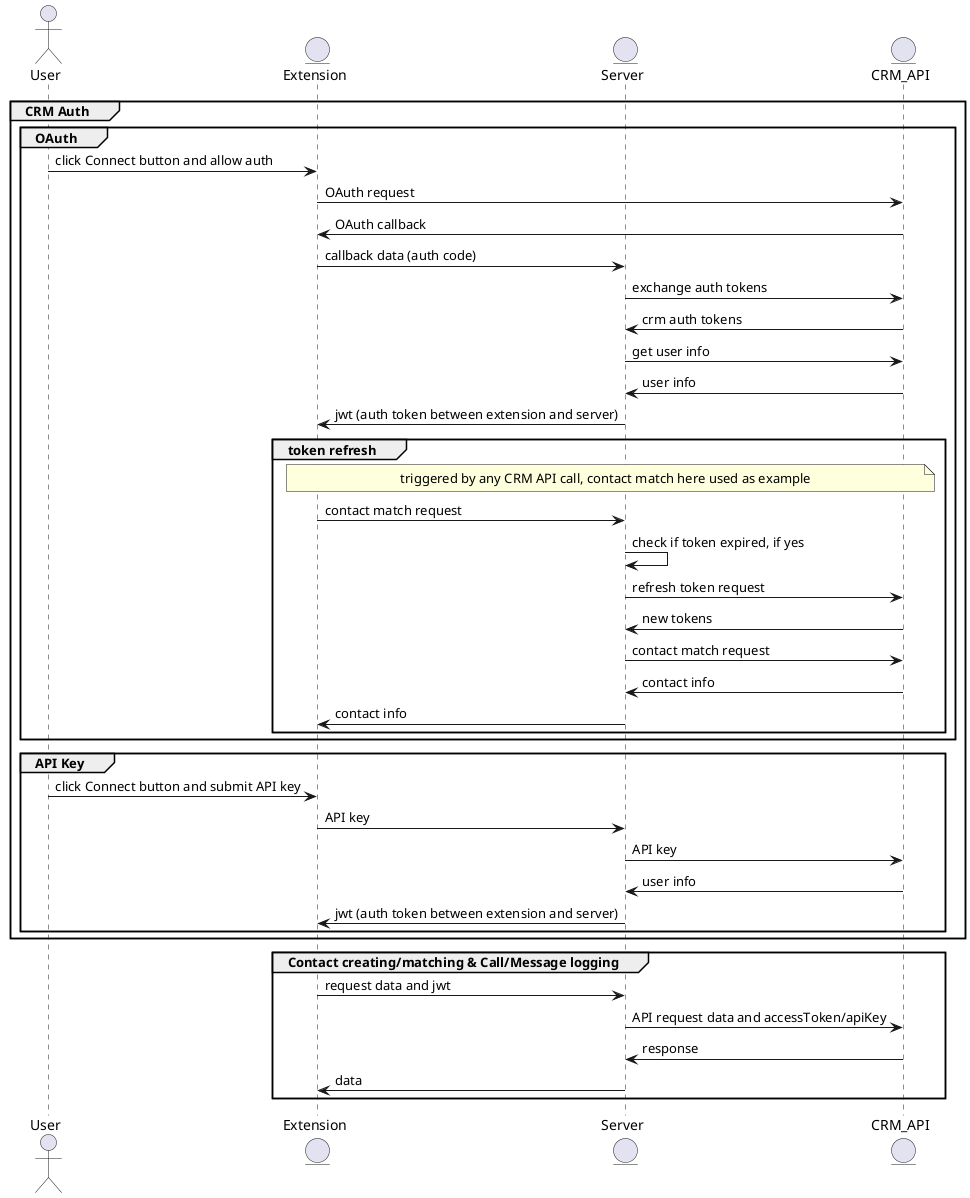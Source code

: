 @startuml
actor User as u
entity Extension as e
entity Server as s
entity CRM_API as crm

group CRM Auth
    group OAuth
        u -> e: click Connect button and allow auth
        e -> crm: OAuth request
        crm -> e: OAuth callback
        e -> s: callback data (auth code)
        s -> crm: exchange auth tokens
        crm -> s: crm auth tokens
        s -> crm: get user info
        crm -> s: user info
        s -> e: jwt (auth token between extension and server)
        group token refresh
        note over e, crm: triggered by any CRM API call, contact match here used as example
            e -> s: contact match request
            s -> s: check if token expired, if yes
            s -> crm: refresh token request
            crm -> s: new tokens
            s -> crm: contact match request
            crm -> s: contact info
            s -> e: contact info
        end
    end
    group API Key
        u -> e: click Connect button and submit API key
        e -> s: API key
        s -> crm: API key
        crm -> s: user info
        s -> e: jwt (auth token between extension and server)
    end
end

group Contact creating/matching & Call/Message logging
    e -> s: request data and jwt
    s -> crm: API request data and accessToken/apiKey
    crm -> s: response
    s -> e: data
end
@enduml